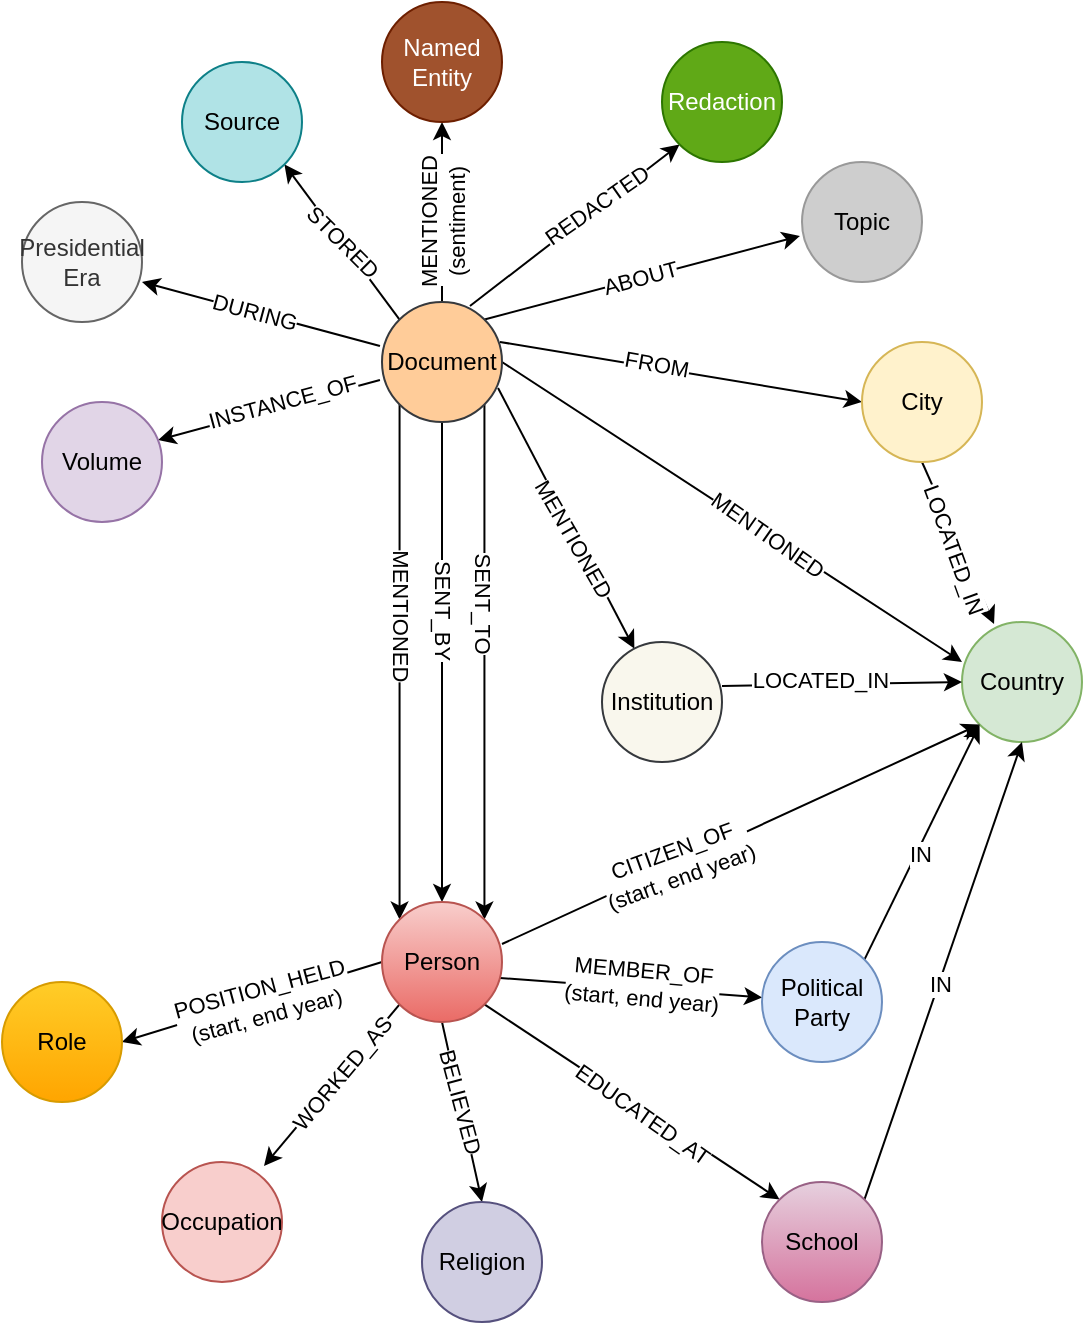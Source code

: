 <mxfile version="20.8.16" type="device"><diagram id="Z7vCc9kzVkm0Ds1lMzxJ" name="Page-1"><mxGraphModel dx="1194" dy="1924" grid="1" gridSize="10" guides="1" tooltips="1" connect="1" arrows="1" fold="1" page="1" pageScale="1" pageWidth="850" pageHeight="1100" math="0" shadow="0"><root><mxCell id="0"/><mxCell id="1" parent="0"/><mxCell id="mA42NbnYZRa0hyyEA59q-30" style="rounded=0;orthogonalLoop=1;jettySize=auto;html=1;exitX=0.5;exitY=1;exitDx=0;exitDy=0;entryX=0.5;entryY=0;entryDx=0;entryDy=0;" parent="1" source="mA42NbnYZRa0hyyEA59q-1" target="mA42NbnYZRa0hyyEA59q-17" edge="1"><mxGeometry relative="1" as="geometry"/></mxCell><mxCell id="mA42NbnYZRa0hyyEA59q-31" value="SENT_BY" style="edgeLabel;html=1;align=center;verticalAlign=middle;resizable=0;points=[];rotation=90;" parent="mA42NbnYZRa0hyyEA59q-30" vertex="1" connectable="0"><mxGeometry x="-0.222" y="1" relative="1" as="geometry"><mxPoint as="offset"/></mxGeometry></mxCell><mxCell id="mA42NbnYZRa0hyyEA59q-32" style="edgeStyle=none;rounded=0;orthogonalLoop=1;jettySize=auto;html=1;exitX=1;exitY=1;exitDx=0;exitDy=0;entryX=1;entryY=0;entryDx=0;entryDy=0;" parent="1" source="mA42NbnYZRa0hyyEA59q-1" target="mA42NbnYZRa0hyyEA59q-17" edge="1"><mxGeometry relative="1" as="geometry"/></mxCell><mxCell id="mA42NbnYZRa0hyyEA59q-33" value="SENT_TO" style="edgeLabel;html=1;align=center;verticalAlign=middle;resizable=0;points=[];rotation=90;" parent="mA42NbnYZRa0hyyEA59q-32" vertex="1" connectable="0"><mxGeometry x="0.335" y="2" relative="1" as="geometry"><mxPoint x="-3" y="-73" as="offset"/></mxGeometry></mxCell><mxCell id="mA42NbnYZRa0hyyEA59q-36" style="edgeStyle=none;rounded=0;orthogonalLoop=1;jettySize=auto;html=1;exitX=1;exitY=0.5;exitDx=0;exitDy=0;entryX=0;entryY=0.333;entryDx=0;entryDy=0;entryPerimeter=0;" parent="1" source="mA42NbnYZRa0hyyEA59q-1" target="mA42NbnYZRa0hyyEA59q-16" edge="1"><mxGeometry relative="1" as="geometry"/></mxCell><mxCell id="mA42NbnYZRa0hyyEA59q-37" value="MENTIONED" style="edgeLabel;html=1;align=center;verticalAlign=middle;resizable=0;points=[];rotation=35;" parent="mA42NbnYZRa0hyyEA59q-36" vertex="1" connectable="0"><mxGeometry x="0.149" y="1" relative="1" as="geometry"><mxPoint as="offset"/></mxGeometry></mxCell><mxCell id="mA42NbnYZRa0hyyEA59q-42" style="rounded=0;orthogonalLoop=1;jettySize=auto;html=1;exitX=0;exitY=1;exitDx=0;exitDy=0;entryX=0;entryY=0;entryDx=0;entryDy=0;" parent="1" source="mA42NbnYZRa0hyyEA59q-1" target="mA42NbnYZRa0hyyEA59q-17" edge="1"><mxGeometry relative="1" as="geometry"/></mxCell><mxCell id="mA42NbnYZRa0hyyEA59q-43" value="MENTIONED" style="edgeLabel;html=1;align=right;verticalAlign=middle;resizable=0;points=[];rotation=90;" parent="mA42NbnYZRa0hyyEA59q-42" vertex="1" connectable="0"><mxGeometry x="0.242" y="1" relative="1" as="geometry"><mxPoint y="-21" as="offset"/></mxGeometry></mxCell><mxCell id="mA42NbnYZRa0hyyEA59q-45" style="edgeStyle=none;rounded=0;orthogonalLoop=1;jettySize=auto;html=1;exitX=0.983;exitY=0.333;exitDx=0;exitDy=0;entryX=0;entryY=0.5;entryDx=0;entryDy=0;exitPerimeter=0;" parent="1" source="mA42NbnYZRa0hyyEA59q-1" target="mA42NbnYZRa0hyyEA59q-44" edge="1"><mxGeometry relative="1" as="geometry"/></mxCell><mxCell id="mA42NbnYZRa0hyyEA59q-46" value="FROM" style="edgeLabel;html=1;align=center;verticalAlign=middle;resizable=0;points=[];rotation=10;" parent="mA42NbnYZRa0hyyEA59q-45" vertex="1" connectable="0"><mxGeometry x="-0.137" y="1" relative="1" as="geometry"><mxPoint y="-1" as="offset"/></mxGeometry></mxCell><mxCell id="mA42NbnYZRa0hyyEA59q-53" style="edgeStyle=none;rounded=0;orthogonalLoop=1;jettySize=auto;html=1;exitX=0;exitY=0;exitDx=0;exitDy=0;entryX=1;entryY=1;entryDx=0;entryDy=0;" parent="1" source="mA42NbnYZRa0hyyEA59q-1" target="mA42NbnYZRa0hyyEA59q-52" edge="1"><mxGeometry relative="1" as="geometry"><mxPoint x="210" y="-100" as="targetPoint"/></mxGeometry></mxCell><mxCell id="mA42NbnYZRa0hyyEA59q-54" value="STORED" style="edgeLabel;html=1;align=center;verticalAlign=middle;resizable=0;points=[];rotation=45;" parent="mA42NbnYZRa0hyyEA59q-53" vertex="1" connectable="0"><mxGeometry x="0.368" relative="1" as="geometry"><mxPoint x="11" y="14" as="offset"/></mxGeometry></mxCell><mxCell id="oqMgn7rgp_RJvHeJumqO-6" style="edgeStyle=none;rounded=0;orthogonalLoop=1;jettySize=auto;html=1;exitX=-0.017;exitY=0.367;exitDx=0;exitDy=0;exitPerimeter=0;" parent="1" source="mA42NbnYZRa0hyyEA59q-1" edge="1"><mxGeometry relative="1" as="geometry"><mxPoint x="150" y="-40" as="targetPoint"/></mxGeometry></mxCell><mxCell id="oqMgn7rgp_RJvHeJumqO-9" value="DURING" style="edgeLabel;html=1;align=center;verticalAlign=middle;resizable=0;points=[];rotation=15;" parent="oqMgn7rgp_RJvHeJumqO-6" vertex="1" connectable="0"><mxGeometry x="0.057" relative="1" as="geometry"><mxPoint as="offset"/></mxGeometry></mxCell><mxCell id="GFp56EBgUbtzjFwykn9v-4" style="edgeStyle=orthogonalEdgeStyle;rounded=0;orthogonalLoop=1;jettySize=auto;html=1;exitX=0.5;exitY=0;exitDx=0;exitDy=0;curved=1;entryX=0;entryY=0;entryDx=0;entryDy=0;" parent="1" source="mA42NbnYZRa0hyyEA59q-1" target="mA42NbnYZRa0hyyEA59q-1" edge="1"><mxGeometry relative="1" as="geometry"><mxPoint x="300" y="-90" as="targetPoint"/><Array as="points"><mxPoint x="300" y="-21"/></Array></mxGeometry></mxCell><mxCell id="_cUyhpuKW_Uz92hGJOXh-21" style="edgeStyle=none;rounded=0;orthogonalLoop=1;jettySize=auto;html=1;exitX=-0.017;exitY=0.65;exitDx=0;exitDy=0;entryX=0.967;entryY=0.317;entryDx=0;entryDy=0;entryPerimeter=0;exitPerimeter=0;" edge="1" parent="1" source="mA42NbnYZRa0hyyEA59q-1" target="_cUyhpuKW_Uz92hGJOXh-8"><mxGeometry relative="1" as="geometry"/></mxCell><mxCell id="_cUyhpuKW_Uz92hGJOXh-28" value="INSTANCE_OF" style="edgeLabel;html=1;align=center;verticalAlign=middle;resizable=0;points=[];rotation=-15;" vertex="1" connectable="0" parent="_cUyhpuKW_Uz92hGJOXh-21"><mxGeometry x="0.19" y="-2" relative="1" as="geometry"><mxPoint x="17" y="-5" as="offset"/></mxGeometry></mxCell><mxCell id="_cUyhpuKW_Uz92hGJOXh-22" style="edgeStyle=none;rounded=0;orthogonalLoop=1;jettySize=auto;html=1;exitX=0.5;exitY=0;exitDx=0;exitDy=0;entryX=0.5;entryY=1;entryDx=0;entryDy=0;" edge="1" parent="1" source="mA42NbnYZRa0hyyEA59q-1" target="_cUyhpuKW_Uz92hGJOXh-11"><mxGeometry relative="1" as="geometry"/></mxCell><mxCell id="_cUyhpuKW_Uz92hGJOXh-38" value="MENTIONED&lt;br&gt;(sentiment)" style="edgeLabel;html=1;align=center;verticalAlign=middle;resizable=0;points=[];rotation=270;" vertex="1" connectable="0" parent="_cUyhpuKW_Uz92hGJOXh-22"><mxGeometry x="0.222" y="-2" relative="1" as="geometry"><mxPoint x="-2" y="15" as="offset"/></mxGeometry></mxCell><mxCell id="_cUyhpuKW_Uz92hGJOXh-23" style="edgeStyle=none;rounded=0;orthogonalLoop=1;jettySize=auto;html=1;exitX=0.733;exitY=0.033;exitDx=0;exitDy=0;entryX=0;entryY=1;entryDx=0;entryDy=0;exitPerimeter=0;" edge="1" parent="1" source="mA42NbnYZRa0hyyEA59q-1" target="_cUyhpuKW_Uz92hGJOXh-6"><mxGeometry relative="1" as="geometry"/></mxCell><mxCell id="_cUyhpuKW_Uz92hGJOXh-36" value="REDACTED" style="edgeLabel;html=1;align=center;verticalAlign=middle;resizable=0;points=[];rotation=-35;" vertex="1" connectable="0" parent="_cUyhpuKW_Uz92hGJOXh-23"><mxGeometry x="0.204" y="1" relative="1" as="geometry"><mxPoint y="-1" as="offset"/></mxGeometry></mxCell><mxCell id="_cUyhpuKW_Uz92hGJOXh-24" style="edgeStyle=none;rounded=0;orthogonalLoop=1;jettySize=auto;html=1;exitX=1;exitY=0;exitDx=0;exitDy=0;entryX=-0.017;entryY=0.617;entryDx=0;entryDy=0;entryPerimeter=0;" edge="1" parent="1" source="mA42NbnYZRa0hyyEA59q-1" target="_cUyhpuKW_Uz92hGJOXh-7"><mxGeometry relative="1" as="geometry"><mxPoint x="550" y="-60" as="targetPoint"/></mxGeometry></mxCell><mxCell id="_cUyhpuKW_Uz92hGJOXh-37" value="ABOUT" style="edgeLabel;html=1;align=center;verticalAlign=middle;resizable=0;points=[];rotation=-15;" vertex="1" connectable="0" parent="_cUyhpuKW_Uz92hGJOXh-24"><mxGeometry x="-0.017" relative="1" as="geometry"><mxPoint as="offset"/></mxGeometry></mxCell><mxCell id="_cUyhpuKW_Uz92hGJOXh-26" style="edgeStyle=none;rounded=0;orthogonalLoop=1;jettySize=auto;html=1;exitX=0.967;exitY=0.717;exitDx=0;exitDy=0;exitPerimeter=0;entryX=0.27;entryY=0.056;entryDx=0;entryDy=0;entryPerimeter=0;" edge="1" parent="1" source="mA42NbnYZRa0hyyEA59q-1" target="_cUyhpuKW_Uz92hGJOXh-25"><mxGeometry relative="1" as="geometry"/></mxCell><mxCell id="_cUyhpuKW_Uz92hGJOXh-29" value="MENTIONED" style="edgeLabel;html=1;align=center;verticalAlign=middle;resizable=0;points=[];rotation=60;" vertex="1" connectable="0" parent="_cUyhpuKW_Uz92hGJOXh-26"><mxGeometry x="0.138" y="-1" relative="1" as="geometry"><mxPoint as="offset"/></mxGeometry></mxCell><mxCell id="mA42NbnYZRa0hyyEA59q-1" value="Document" style="ellipse;whiteSpace=wrap;html=1;aspect=fixed;fillColor=#ffcc99;strokeColor=#36393d;" parent="1" vertex="1"><mxGeometry x="270" y="-30" width="60" height="60" as="geometry"/></mxCell><mxCell id="mA42NbnYZRa0hyyEA59q-69" style="edgeStyle=none;rounded=0;orthogonalLoop=1;jettySize=auto;html=1;exitX=0.983;exitY=0.633;exitDx=0;exitDy=0;exitPerimeter=0;" parent="1" source="mA42NbnYZRa0hyyEA59q-17" target="mA42NbnYZRa0hyyEA59q-68" edge="1"><mxGeometry relative="1" as="geometry"/></mxCell><mxCell id="mA42NbnYZRa0hyyEA59q-70" value="MEMBER_OF&lt;br&gt;(start, end year)" style="edgeLabel;html=1;align=center;verticalAlign=middle;resizable=0;points=[];rotation=5;" parent="mA42NbnYZRa0hyyEA59q-69" vertex="1" connectable="0"><mxGeometry x="-0.125" y="2" relative="1" as="geometry"><mxPoint x="13" as="offset"/></mxGeometry></mxCell><mxCell id="mA42NbnYZRa0hyyEA59q-16" value="Country" style="ellipse;whiteSpace=wrap;html=1;aspect=fixed;fillColor=#d5e8d4;strokeColor=#82b366;" parent="1" vertex="1"><mxGeometry x="560" y="130" width="60" height="60" as="geometry"/></mxCell><mxCell id="mA42NbnYZRa0hyyEA59q-28" value="" style="edgeStyle=none;rounded=0;orthogonalLoop=1;jettySize=auto;html=1;exitX=0;exitY=0.5;exitDx=0;exitDy=0;entryX=1;entryY=0.5;entryDx=0;entryDy=0;" parent="1" source="mA42NbnYZRa0hyyEA59q-17" target="mA42NbnYZRa0hyyEA59q-23" edge="1"><mxGeometry relative="1" as="geometry"/></mxCell><mxCell id="_cUyhpuKW_Uz92hGJOXh-41" value="POSITION_HELD&lt;br&gt;(start, end year)" style="edgeLabel;html=1;align=center;verticalAlign=middle;resizable=0;points=[];rotation=-15;" vertex="1" connectable="0" parent="mA42NbnYZRa0hyyEA59q-28"><mxGeometry x="0.082" y="-2" relative="1" as="geometry"><mxPoint x="11" as="offset"/></mxGeometry></mxCell><mxCell id="mA42NbnYZRa0hyyEA59q-50" style="edgeStyle=none;rounded=0;orthogonalLoop=1;jettySize=auto;html=1;exitX=1;exitY=0.35;exitDx=0;exitDy=0;entryX=0;entryY=1;entryDx=0;entryDy=0;exitPerimeter=0;" parent="1" source="mA42NbnYZRa0hyyEA59q-17" target="mA42NbnYZRa0hyyEA59q-16" edge="1"><mxGeometry relative="1" as="geometry"/></mxCell><mxCell id="mA42NbnYZRa0hyyEA59q-51" value="CITIZEN_OF&lt;br&gt;(start, end year)" style="edgeLabel;html=1;align=center;verticalAlign=middle;resizable=0;points=[];rotation=340;" parent="mA42NbnYZRa0hyyEA59q-50" vertex="1" connectable="0"><mxGeometry x="-0.274" relative="1" as="geometry"><mxPoint as="offset"/></mxGeometry></mxCell><mxCell id="_cUyhpuKW_Uz92hGJOXh-12" style="rounded=0;orthogonalLoop=1;jettySize=auto;html=1;entryX=0.85;entryY=0.033;entryDx=0;entryDy=0;entryPerimeter=0;exitX=0;exitY=1;exitDx=0;exitDy=0;" edge="1" parent="1" source="mA42NbnYZRa0hyyEA59q-17" target="_cUyhpuKW_Uz92hGJOXh-4"><mxGeometry relative="1" as="geometry"><mxPoint x="290" y="340" as="sourcePoint"/></mxGeometry></mxCell><mxCell id="_cUyhpuKW_Uz92hGJOXh-30" value="WORKED_AS" style="edgeLabel;html=1;align=center;verticalAlign=middle;resizable=0;points=[];rotation=310;" vertex="1" connectable="0" parent="_cUyhpuKW_Uz92hGJOXh-12"><mxGeometry x="0.202" y="2" relative="1" as="geometry"><mxPoint x="10" y="-15" as="offset"/></mxGeometry></mxCell><mxCell id="_cUyhpuKW_Uz92hGJOXh-14" style="edgeStyle=none;rounded=0;orthogonalLoop=1;jettySize=auto;html=1;exitX=1;exitY=1;exitDx=0;exitDy=0;entryX=0;entryY=0;entryDx=0;entryDy=0;" edge="1" parent="1" source="mA42NbnYZRa0hyyEA59q-17" target="_cUyhpuKW_Uz92hGJOXh-9"><mxGeometry relative="1" as="geometry"/></mxCell><mxCell id="_cUyhpuKW_Uz92hGJOXh-31" value="EDUCATED_AT" style="edgeLabel;html=1;align=center;verticalAlign=middle;resizable=0;points=[];rotation=35;" vertex="1" connectable="0" parent="_cUyhpuKW_Uz92hGJOXh-14"><mxGeometry x="0.088" y="-2" relative="1" as="geometry"><mxPoint as="offset"/></mxGeometry></mxCell><mxCell id="_cUyhpuKW_Uz92hGJOXh-15" style="edgeStyle=none;rounded=0;orthogonalLoop=1;jettySize=auto;html=1;exitX=0.5;exitY=1;exitDx=0;exitDy=0;entryX=0.5;entryY=0;entryDx=0;entryDy=0;" edge="1" parent="1" source="mA42NbnYZRa0hyyEA59q-17" target="_cUyhpuKW_Uz92hGJOXh-10"><mxGeometry relative="1" as="geometry"/></mxCell><mxCell id="_cUyhpuKW_Uz92hGJOXh-32" value="BELIEVED" style="edgeLabel;html=1;align=center;verticalAlign=middle;resizable=0;points=[];rotation=75;" vertex="1" connectable="0" parent="_cUyhpuKW_Uz92hGJOXh-15"><mxGeometry x="0.161" y="3" relative="1" as="geometry"><mxPoint x="-5" y="-12" as="offset"/></mxGeometry></mxCell><mxCell id="mA42NbnYZRa0hyyEA59q-17" value="Person" style="ellipse;whiteSpace=wrap;html=1;aspect=fixed;fillColor=#f8cecc;strokeColor=#b85450;gradientColor=#ea6b66;" parent="1" vertex="1"><mxGeometry x="270" y="270" width="60" height="60" as="geometry"/></mxCell><mxCell id="mA42NbnYZRa0hyyEA59q-23" value="Role" style="ellipse;whiteSpace=wrap;html=1;aspect=fixed;fillColor=#ffcd28;strokeColor=#d79b00;gradientColor=#ffa500;" parent="1" vertex="1"><mxGeometry x="80" y="310" width="60" height="60" as="geometry"/></mxCell><mxCell id="mA42NbnYZRa0hyyEA59q-47" value="" style="edgeStyle=none;rounded=0;orthogonalLoop=1;jettySize=auto;html=1;exitX=0.5;exitY=1;exitDx=0;exitDy=0;entryX=0.267;entryY=0.017;entryDx=0;entryDy=0;entryPerimeter=0;" parent="1" source="mA42NbnYZRa0hyyEA59q-44" target="mA42NbnYZRa0hyyEA59q-16" edge="1"><mxGeometry x="-0.007" relative="1" as="geometry"><mxPoint as="offset"/></mxGeometry></mxCell><mxCell id="_cUyhpuKW_Uz92hGJOXh-40" value="LOCATED_IN" style="edgeLabel;html=1;align=center;verticalAlign=middle;resizable=0;points=[];rotation=70;" vertex="1" connectable="0" parent="mA42NbnYZRa0hyyEA59q-47"><mxGeometry x="0.023" y="-3" relative="1" as="geometry"><mxPoint as="offset"/></mxGeometry></mxCell><mxCell id="mA42NbnYZRa0hyyEA59q-44" value="City" style="ellipse;whiteSpace=wrap;html=1;aspect=fixed;fillColor=#fff2cc;strokeColor=#d6b656;" parent="1" vertex="1"><mxGeometry x="510" y="-10" width="60" height="60" as="geometry"/></mxCell><mxCell id="mA42NbnYZRa0hyyEA59q-52" value="Source" style="ellipse;whiteSpace=wrap;html=1;aspect=fixed;fillColor=#b0e3e6;strokeColor=#0e8088;" parent="1" vertex="1"><mxGeometry x="170" y="-150" width="60" height="60" as="geometry"/></mxCell><mxCell id="_cUyhpuKW_Uz92hGJOXh-17" style="edgeStyle=none;rounded=0;orthogonalLoop=1;jettySize=auto;html=1;exitX=1;exitY=0;exitDx=0;exitDy=0;entryX=0;entryY=1;entryDx=0;entryDy=0;" edge="1" parent="1" source="mA42NbnYZRa0hyyEA59q-68" target="mA42NbnYZRa0hyyEA59q-16"><mxGeometry relative="1" as="geometry"/></mxCell><mxCell id="_cUyhpuKW_Uz92hGJOXh-33" value="IN" style="edgeLabel;html=1;align=center;verticalAlign=middle;resizable=0;points=[];" vertex="1" connectable="0" parent="_cUyhpuKW_Uz92hGJOXh-17"><mxGeometry x="-0.091" y="-2" relative="1" as="geometry"><mxPoint as="offset"/></mxGeometry></mxCell><mxCell id="mA42NbnYZRa0hyyEA59q-68" value="Political&lt;br&gt;Party" style="ellipse;whiteSpace=wrap;html=1;aspect=fixed;fillColor=#dae8fc;strokeColor=#6c8ebf;" parent="1" vertex="1"><mxGeometry x="460" y="290" width="60" height="60" as="geometry"/></mxCell><mxCell id="oqMgn7rgp_RJvHeJumqO-3" value="Presidential&lt;br&gt;Era" style="ellipse;whiteSpace=wrap;html=1;aspect=fixed;fillColor=#f5f5f5;strokeColor=#666666;fontColor=#333333;" parent="1" vertex="1"><mxGeometry x="90" y="-80" width="60" height="60" as="geometry"/></mxCell><mxCell id="_cUyhpuKW_Uz92hGJOXh-4" value="Occupation" style="ellipse;whiteSpace=wrap;html=1;aspect=fixed;fillColor=#F8CECC;strokeColor=#b85450;" vertex="1" parent="1"><mxGeometry x="160" y="400" width="60" height="60" as="geometry"/></mxCell><mxCell id="_cUyhpuKW_Uz92hGJOXh-6" value="Redaction" style="ellipse;whiteSpace=wrap;html=1;aspect=fixed;fillColor=#60a917;strokeColor=#2D7600;fontColor=#ffffff;" vertex="1" parent="1"><mxGeometry x="410" y="-160" width="60" height="60" as="geometry"/></mxCell><mxCell id="_cUyhpuKW_Uz92hGJOXh-7" value="Topic" style="ellipse;whiteSpace=wrap;html=1;aspect=fixed;fillColor=#cecece;strokeColor=#999999;" vertex="1" parent="1"><mxGeometry x="480" y="-100" width="60" height="60" as="geometry"/></mxCell><mxCell id="_cUyhpuKW_Uz92hGJOXh-8" value="Volume" style="ellipse;whiteSpace=wrap;html=1;aspect=fixed;fillColor=#e1d5e7;strokeColor=#9673a6;" vertex="1" parent="1"><mxGeometry x="100" y="20" width="60" height="60" as="geometry"/></mxCell><mxCell id="_cUyhpuKW_Uz92hGJOXh-16" style="edgeStyle=none;rounded=0;orthogonalLoop=1;jettySize=auto;html=1;exitX=1;exitY=0;exitDx=0;exitDy=0;entryX=0.5;entryY=1;entryDx=0;entryDy=0;" edge="1" parent="1" source="_cUyhpuKW_Uz92hGJOXh-9" target="mA42NbnYZRa0hyyEA59q-16"><mxGeometry relative="1" as="geometry"/></mxCell><mxCell id="_cUyhpuKW_Uz92hGJOXh-34" value="IN" style="edgeLabel;html=1;align=center;verticalAlign=middle;resizable=0;points=[];" vertex="1" connectable="0" parent="_cUyhpuKW_Uz92hGJOXh-16"><mxGeometry x="-0.055" relative="1" as="geometry"><mxPoint as="offset"/></mxGeometry></mxCell><mxCell id="_cUyhpuKW_Uz92hGJOXh-9" value="School" style="ellipse;whiteSpace=wrap;html=1;aspect=fixed;fillColor=#e6d0de;strokeColor=#996185;gradientColor=#d5739d;" vertex="1" parent="1"><mxGeometry x="460" y="410" width="60" height="60" as="geometry"/></mxCell><mxCell id="_cUyhpuKW_Uz92hGJOXh-10" value="Religion" style="ellipse;whiteSpace=wrap;html=1;aspect=fixed;fillColor=#d0cee2;strokeColor=#56517e;" vertex="1" parent="1"><mxGeometry x="290" y="420" width="60" height="60" as="geometry"/></mxCell><mxCell id="_cUyhpuKW_Uz92hGJOXh-11" value="Named&lt;br&gt;Entity" style="ellipse;whiteSpace=wrap;html=1;aspect=fixed;fillColor=#a0522d;strokeColor=#6D1F00;fontColor=#ffffff;" vertex="1" parent="1"><mxGeometry x="270" y="-180" width="60" height="60" as="geometry"/></mxCell><mxCell id="_cUyhpuKW_Uz92hGJOXh-27" style="edgeStyle=none;rounded=0;orthogonalLoop=1;jettySize=auto;html=1;exitX=1;exitY=0.367;exitDx=0;exitDy=0;entryX=0;entryY=0.5;entryDx=0;entryDy=0;exitPerimeter=0;" edge="1" parent="1" source="_cUyhpuKW_Uz92hGJOXh-25" target="mA42NbnYZRa0hyyEA59q-16"><mxGeometry relative="1" as="geometry"/></mxCell><mxCell id="_cUyhpuKW_Uz92hGJOXh-35" value="LOCATED_IN" style="edgeLabel;html=1;align=center;verticalAlign=middle;resizable=0;points=[];" vertex="1" connectable="0" parent="_cUyhpuKW_Uz92hGJOXh-27"><mxGeometry x="-0.191" y="2" relative="1" as="geometry"><mxPoint as="offset"/></mxGeometry></mxCell><mxCell id="_cUyhpuKW_Uz92hGJOXh-25" value="Institution" style="ellipse;whiteSpace=wrap;html=1;aspect=fixed;fillColor=#f9f7ed;strokeColor=#36393d;" vertex="1" parent="1"><mxGeometry x="380" y="140" width="60" height="60" as="geometry"/></mxCell></root></mxGraphModel></diagram></mxfile>